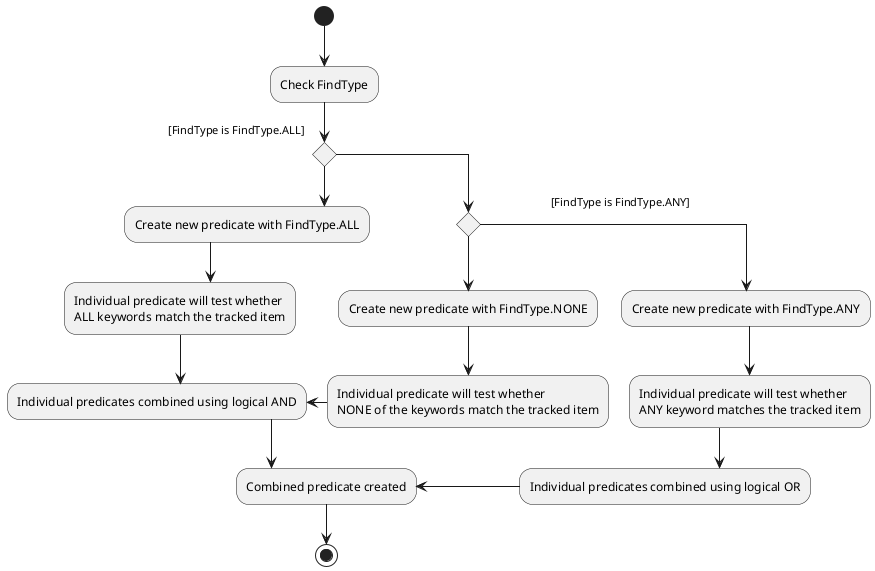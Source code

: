 @startuml
skinparam linetype polyline
skinparam linetype ortho

(*)  --> "Check FindType"
If "[FindType is FindType.ALL]" then
--> "Create new predicate with FindType.ALL"
--> "Individual predicate will test whether
     ALL keywords match the tracked item"
--> "Individual predicates combined using logical AND"
--> "Combined predicate created"
else
if "                      [FindType is FindType.ANY]"
--> "Create new predicate with FindType.NONE"
--> "Individual predicate will test whether
     NONE of the keywords match the tracked item"
-left-> "Individual predicates combined using logical AND"
else
--> "Create new predicate with FindType.ANY"
--> "Individual predicate will test whether
     ANY keyword matches the tracked item"
--> "Individual predicates combined using logical OR"
-left-> "Combined predicate created"
Endif
-->(*)
@enduml
